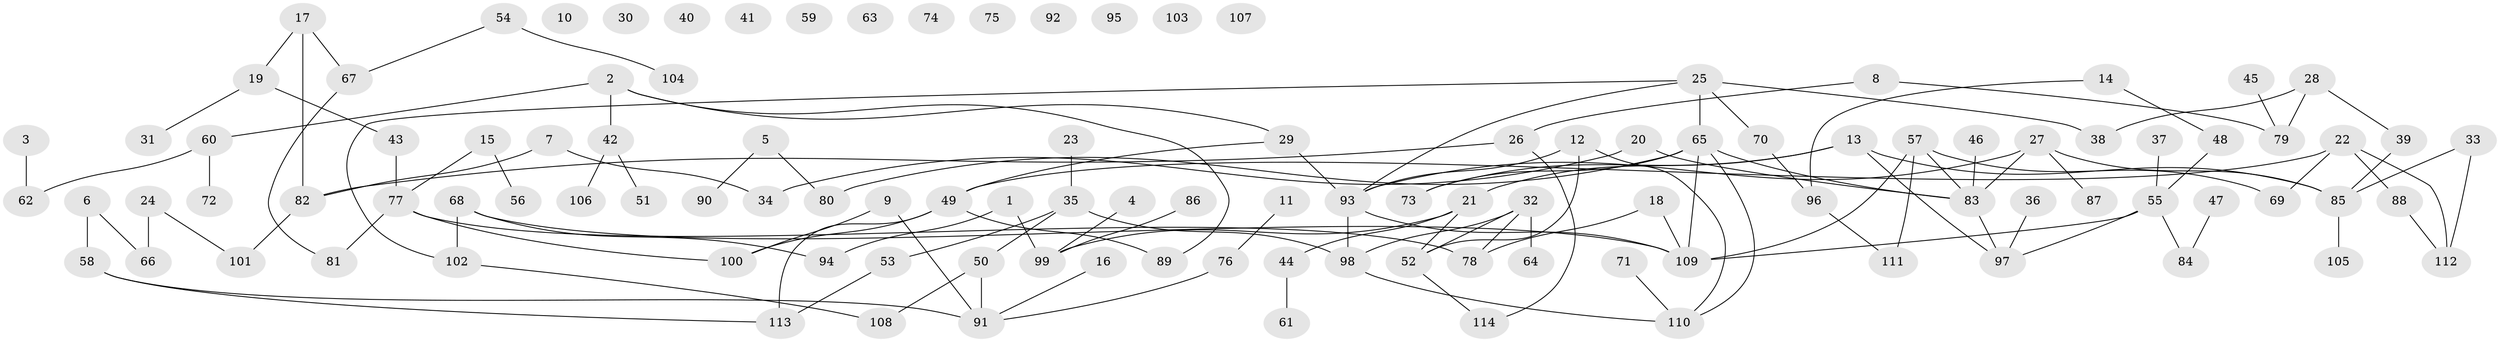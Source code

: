 // coarse degree distribution, {4: 0.11688311688311688, 1: 0.22077922077922077, 2: 0.22077922077922077, 3: 0.16883116883116883, 0: 0.15584415584415584, 6: 0.05194805194805195, 5: 0.025974025974025976, 7: 0.025974025974025976, 8: 0.012987012987012988}
// Generated by graph-tools (version 1.1) at 2025/41/03/06/25 10:41:20]
// undirected, 114 vertices, 131 edges
graph export_dot {
graph [start="1"]
  node [color=gray90,style=filled];
  1;
  2;
  3;
  4;
  5;
  6;
  7;
  8;
  9;
  10;
  11;
  12;
  13;
  14;
  15;
  16;
  17;
  18;
  19;
  20;
  21;
  22;
  23;
  24;
  25;
  26;
  27;
  28;
  29;
  30;
  31;
  32;
  33;
  34;
  35;
  36;
  37;
  38;
  39;
  40;
  41;
  42;
  43;
  44;
  45;
  46;
  47;
  48;
  49;
  50;
  51;
  52;
  53;
  54;
  55;
  56;
  57;
  58;
  59;
  60;
  61;
  62;
  63;
  64;
  65;
  66;
  67;
  68;
  69;
  70;
  71;
  72;
  73;
  74;
  75;
  76;
  77;
  78;
  79;
  80;
  81;
  82;
  83;
  84;
  85;
  86;
  87;
  88;
  89;
  90;
  91;
  92;
  93;
  94;
  95;
  96;
  97;
  98;
  99;
  100;
  101;
  102;
  103;
  104;
  105;
  106;
  107;
  108;
  109;
  110;
  111;
  112;
  113;
  114;
  1 -- 94;
  1 -- 99;
  2 -- 29;
  2 -- 42;
  2 -- 60;
  2 -- 89;
  3 -- 62;
  4 -- 99;
  5 -- 80;
  5 -- 90;
  6 -- 58;
  6 -- 66;
  7 -- 34;
  7 -- 82;
  8 -- 26;
  8 -- 79;
  9 -- 91;
  9 -- 100;
  11 -- 76;
  12 -- 52;
  12 -- 93;
  12 -- 110;
  13 -- 21;
  13 -- 73;
  13 -- 85;
  13 -- 97;
  14 -- 48;
  14 -- 96;
  15 -- 56;
  15 -- 77;
  16 -- 91;
  17 -- 19;
  17 -- 67;
  17 -- 82;
  18 -- 78;
  18 -- 109;
  19 -- 31;
  19 -- 43;
  20 -- 34;
  20 -- 83;
  21 -- 44;
  21 -- 52;
  21 -- 99;
  22 -- 49;
  22 -- 69;
  22 -- 88;
  22 -- 112;
  23 -- 35;
  24 -- 66;
  24 -- 101;
  25 -- 38;
  25 -- 65;
  25 -- 70;
  25 -- 93;
  25 -- 102;
  26 -- 82;
  26 -- 114;
  27 -- 83;
  27 -- 85;
  27 -- 87;
  27 -- 93;
  28 -- 38;
  28 -- 39;
  28 -- 79;
  29 -- 49;
  29 -- 93;
  32 -- 52;
  32 -- 64;
  32 -- 78;
  32 -- 98;
  33 -- 85;
  33 -- 112;
  35 -- 50;
  35 -- 53;
  35 -- 98;
  36 -- 97;
  37 -- 55;
  39 -- 85;
  42 -- 51;
  42 -- 106;
  43 -- 77;
  44 -- 61;
  45 -- 79;
  46 -- 83;
  47 -- 84;
  48 -- 55;
  49 -- 89;
  49 -- 100;
  49 -- 113;
  50 -- 91;
  50 -- 108;
  52 -- 114;
  53 -- 113;
  54 -- 67;
  54 -- 104;
  55 -- 84;
  55 -- 97;
  55 -- 109;
  57 -- 69;
  57 -- 83;
  57 -- 109;
  57 -- 111;
  58 -- 91;
  58 -- 113;
  60 -- 62;
  60 -- 72;
  65 -- 73;
  65 -- 80;
  65 -- 83;
  65 -- 109;
  65 -- 110;
  67 -- 81;
  68 -- 94;
  68 -- 102;
  68 -- 109;
  70 -- 96;
  71 -- 110;
  76 -- 91;
  77 -- 78;
  77 -- 81;
  77 -- 100;
  82 -- 101;
  83 -- 97;
  85 -- 105;
  86 -- 99;
  88 -- 112;
  93 -- 98;
  93 -- 109;
  96 -- 111;
  98 -- 110;
  102 -- 108;
}
